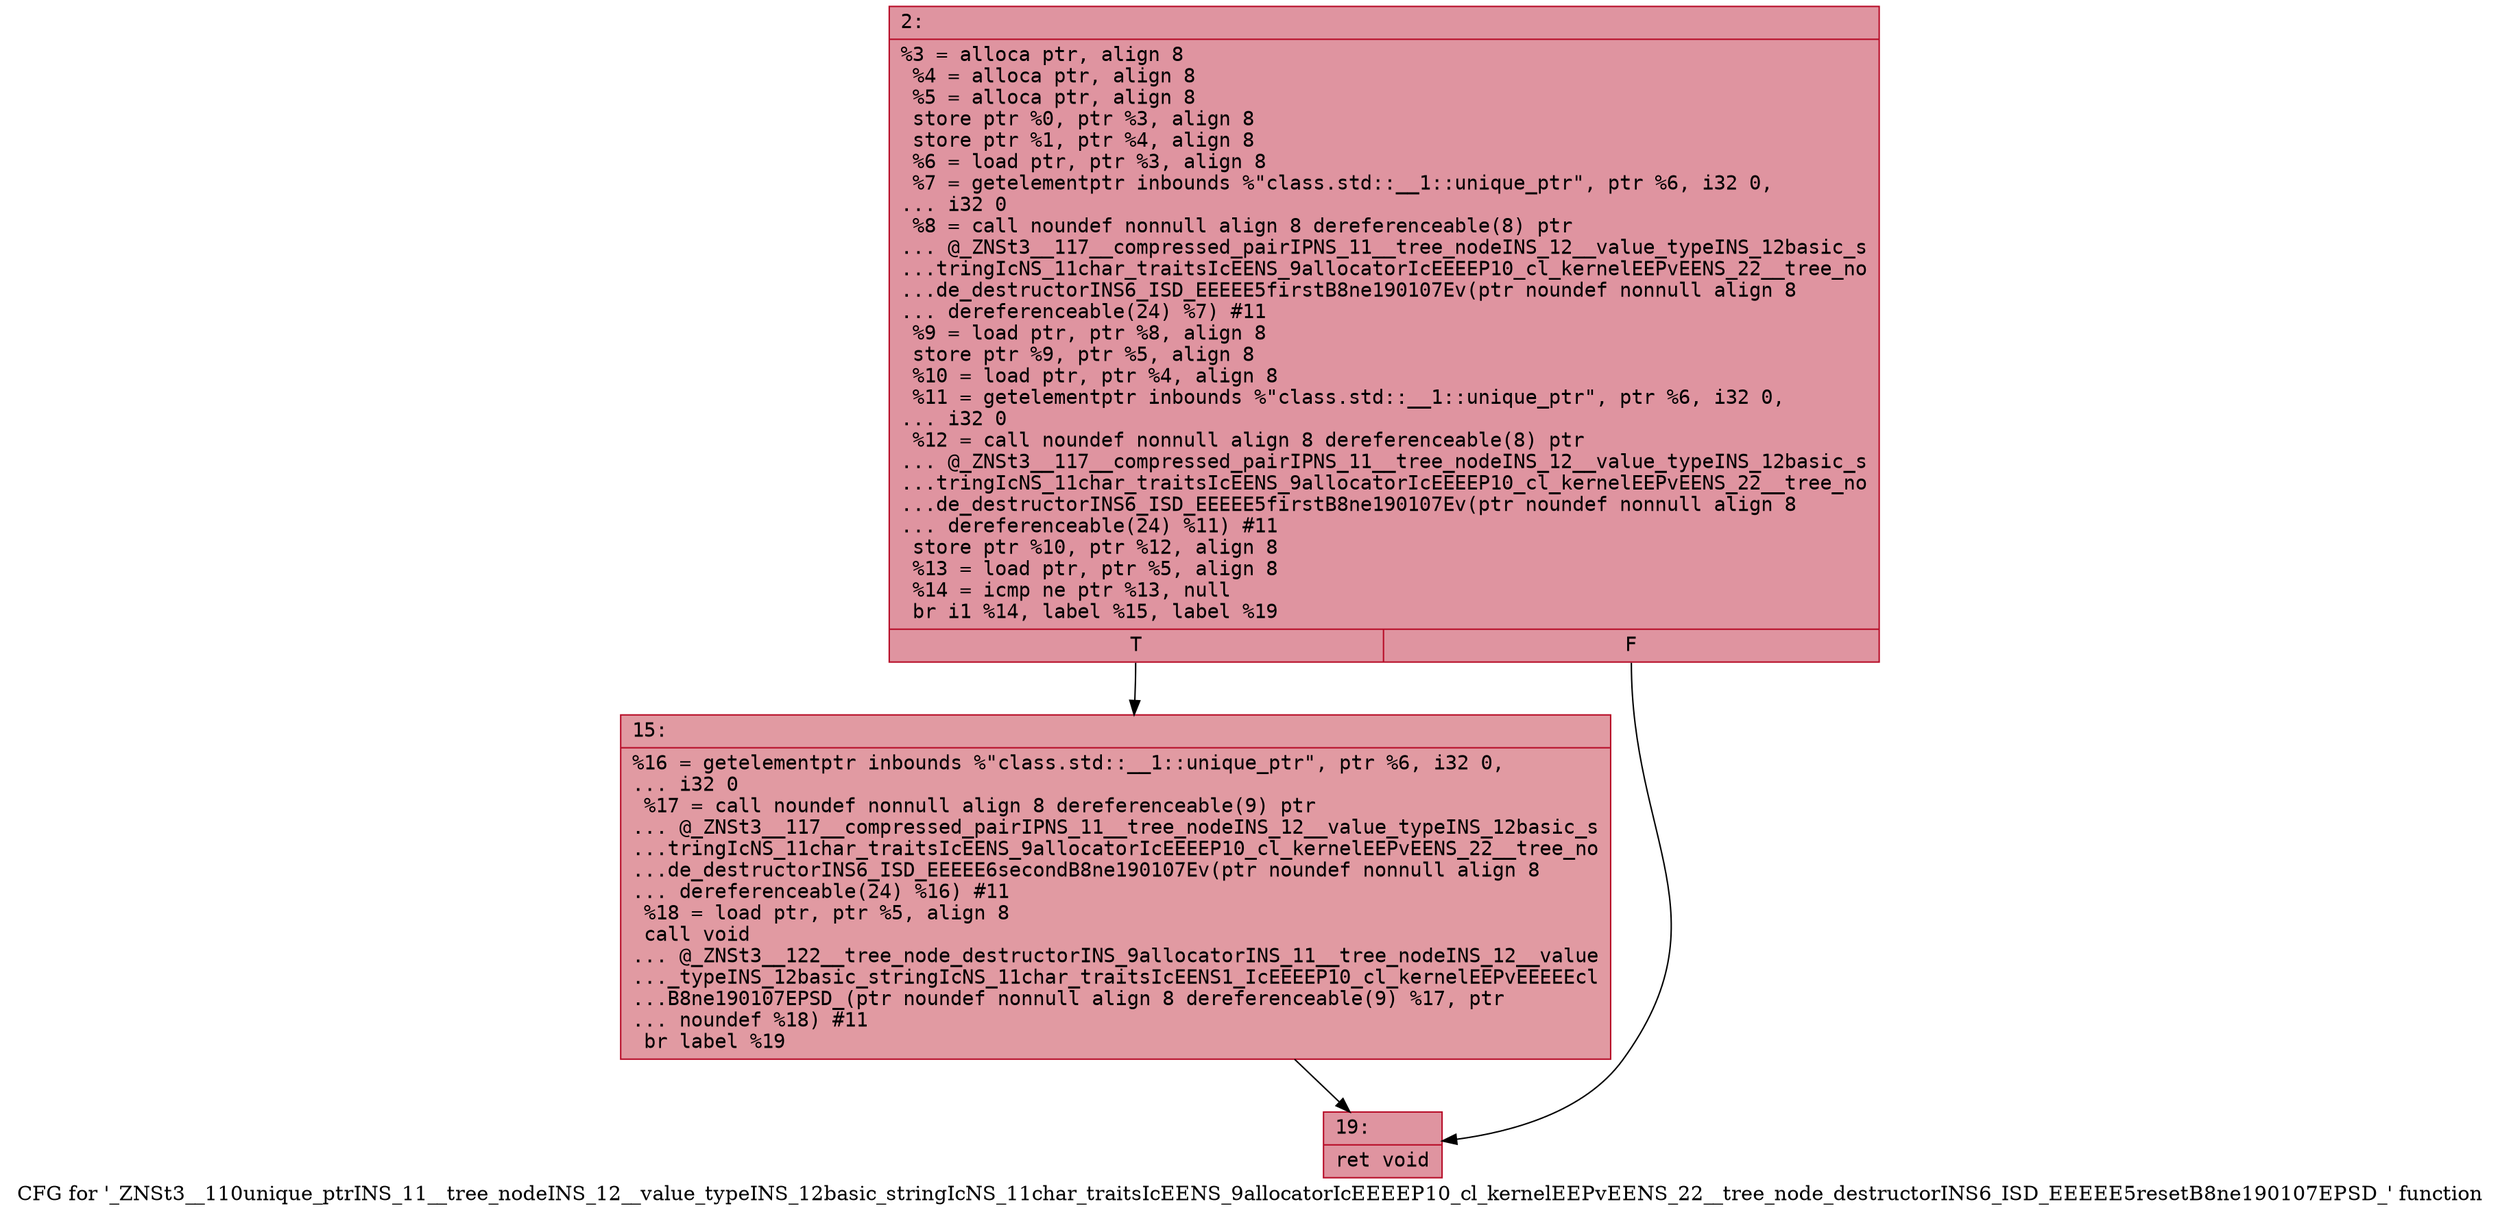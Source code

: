 digraph "CFG for '_ZNSt3__110unique_ptrINS_11__tree_nodeINS_12__value_typeINS_12basic_stringIcNS_11char_traitsIcEENS_9allocatorIcEEEEP10_cl_kernelEEPvEENS_22__tree_node_destructorINS6_ISD_EEEEE5resetB8ne190107EPSD_' function" {
	label="CFG for '_ZNSt3__110unique_ptrINS_11__tree_nodeINS_12__value_typeINS_12basic_stringIcNS_11char_traitsIcEENS_9allocatorIcEEEEP10_cl_kernelEEPvEENS_22__tree_node_destructorINS6_ISD_EEEEE5resetB8ne190107EPSD_' function";

	Node0x60000139f840 [shape=record,color="#b70d28ff", style=filled, fillcolor="#b70d2870" fontname="Courier",label="{2:\l|  %3 = alloca ptr, align 8\l  %4 = alloca ptr, align 8\l  %5 = alloca ptr, align 8\l  store ptr %0, ptr %3, align 8\l  store ptr %1, ptr %4, align 8\l  %6 = load ptr, ptr %3, align 8\l  %7 = getelementptr inbounds %\"class.std::__1::unique_ptr\", ptr %6, i32 0,\l... i32 0\l  %8 = call noundef nonnull align 8 dereferenceable(8) ptr\l... @_ZNSt3__117__compressed_pairIPNS_11__tree_nodeINS_12__value_typeINS_12basic_s\l...tringIcNS_11char_traitsIcEENS_9allocatorIcEEEEP10_cl_kernelEEPvEENS_22__tree_no\l...de_destructorINS6_ISD_EEEEE5firstB8ne190107Ev(ptr noundef nonnull align 8\l... dereferenceable(24) %7) #11\l  %9 = load ptr, ptr %8, align 8\l  store ptr %9, ptr %5, align 8\l  %10 = load ptr, ptr %4, align 8\l  %11 = getelementptr inbounds %\"class.std::__1::unique_ptr\", ptr %6, i32 0,\l... i32 0\l  %12 = call noundef nonnull align 8 dereferenceable(8) ptr\l... @_ZNSt3__117__compressed_pairIPNS_11__tree_nodeINS_12__value_typeINS_12basic_s\l...tringIcNS_11char_traitsIcEENS_9allocatorIcEEEEP10_cl_kernelEEPvEENS_22__tree_no\l...de_destructorINS6_ISD_EEEEE5firstB8ne190107Ev(ptr noundef nonnull align 8\l... dereferenceable(24) %11) #11\l  store ptr %10, ptr %12, align 8\l  %13 = load ptr, ptr %5, align 8\l  %14 = icmp ne ptr %13, null\l  br i1 %14, label %15, label %19\l|{<s0>T|<s1>F}}"];
	Node0x60000139f840:s0 -> Node0x60000139f890[tooltip="2 -> 15\nProbability 62.50%" ];
	Node0x60000139f840:s1 -> Node0x60000139f8e0[tooltip="2 -> 19\nProbability 37.50%" ];
	Node0x60000139f890 [shape=record,color="#b70d28ff", style=filled, fillcolor="#bb1b2c70" fontname="Courier",label="{15:\l|  %16 = getelementptr inbounds %\"class.std::__1::unique_ptr\", ptr %6, i32 0,\l... i32 0\l  %17 = call noundef nonnull align 8 dereferenceable(9) ptr\l... @_ZNSt3__117__compressed_pairIPNS_11__tree_nodeINS_12__value_typeINS_12basic_s\l...tringIcNS_11char_traitsIcEENS_9allocatorIcEEEEP10_cl_kernelEEPvEENS_22__tree_no\l...de_destructorINS6_ISD_EEEEE6secondB8ne190107Ev(ptr noundef nonnull align 8\l... dereferenceable(24) %16) #11\l  %18 = load ptr, ptr %5, align 8\l  call void\l... @_ZNSt3__122__tree_node_destructorINS_9allocatorINS_11__tree_nodeINS_12__value\l..._typeINS_12basic_stringIcNS_11char_traitsIcEENS1_IcEEEEP10_cl_kernelEEPvEEEEEcl\l...B8ne190107EPSD_(ptr noundef nonnull align 8 dereferenceable(9) %17, ptr\l... noundef %18) #11\l  br label %19\l}"];
	Node0x60000139f890 -> Node0x60000139f8e0[tooltip="15 -> 19\nProbability 100.00%" ];
	Node0x60000139f8e0 [shape=record,color="#b70d28ff", style=filled, fillcolor="#b70d2870" fontname="Courier",label="{19:\l|  ret void\l}"];
}
